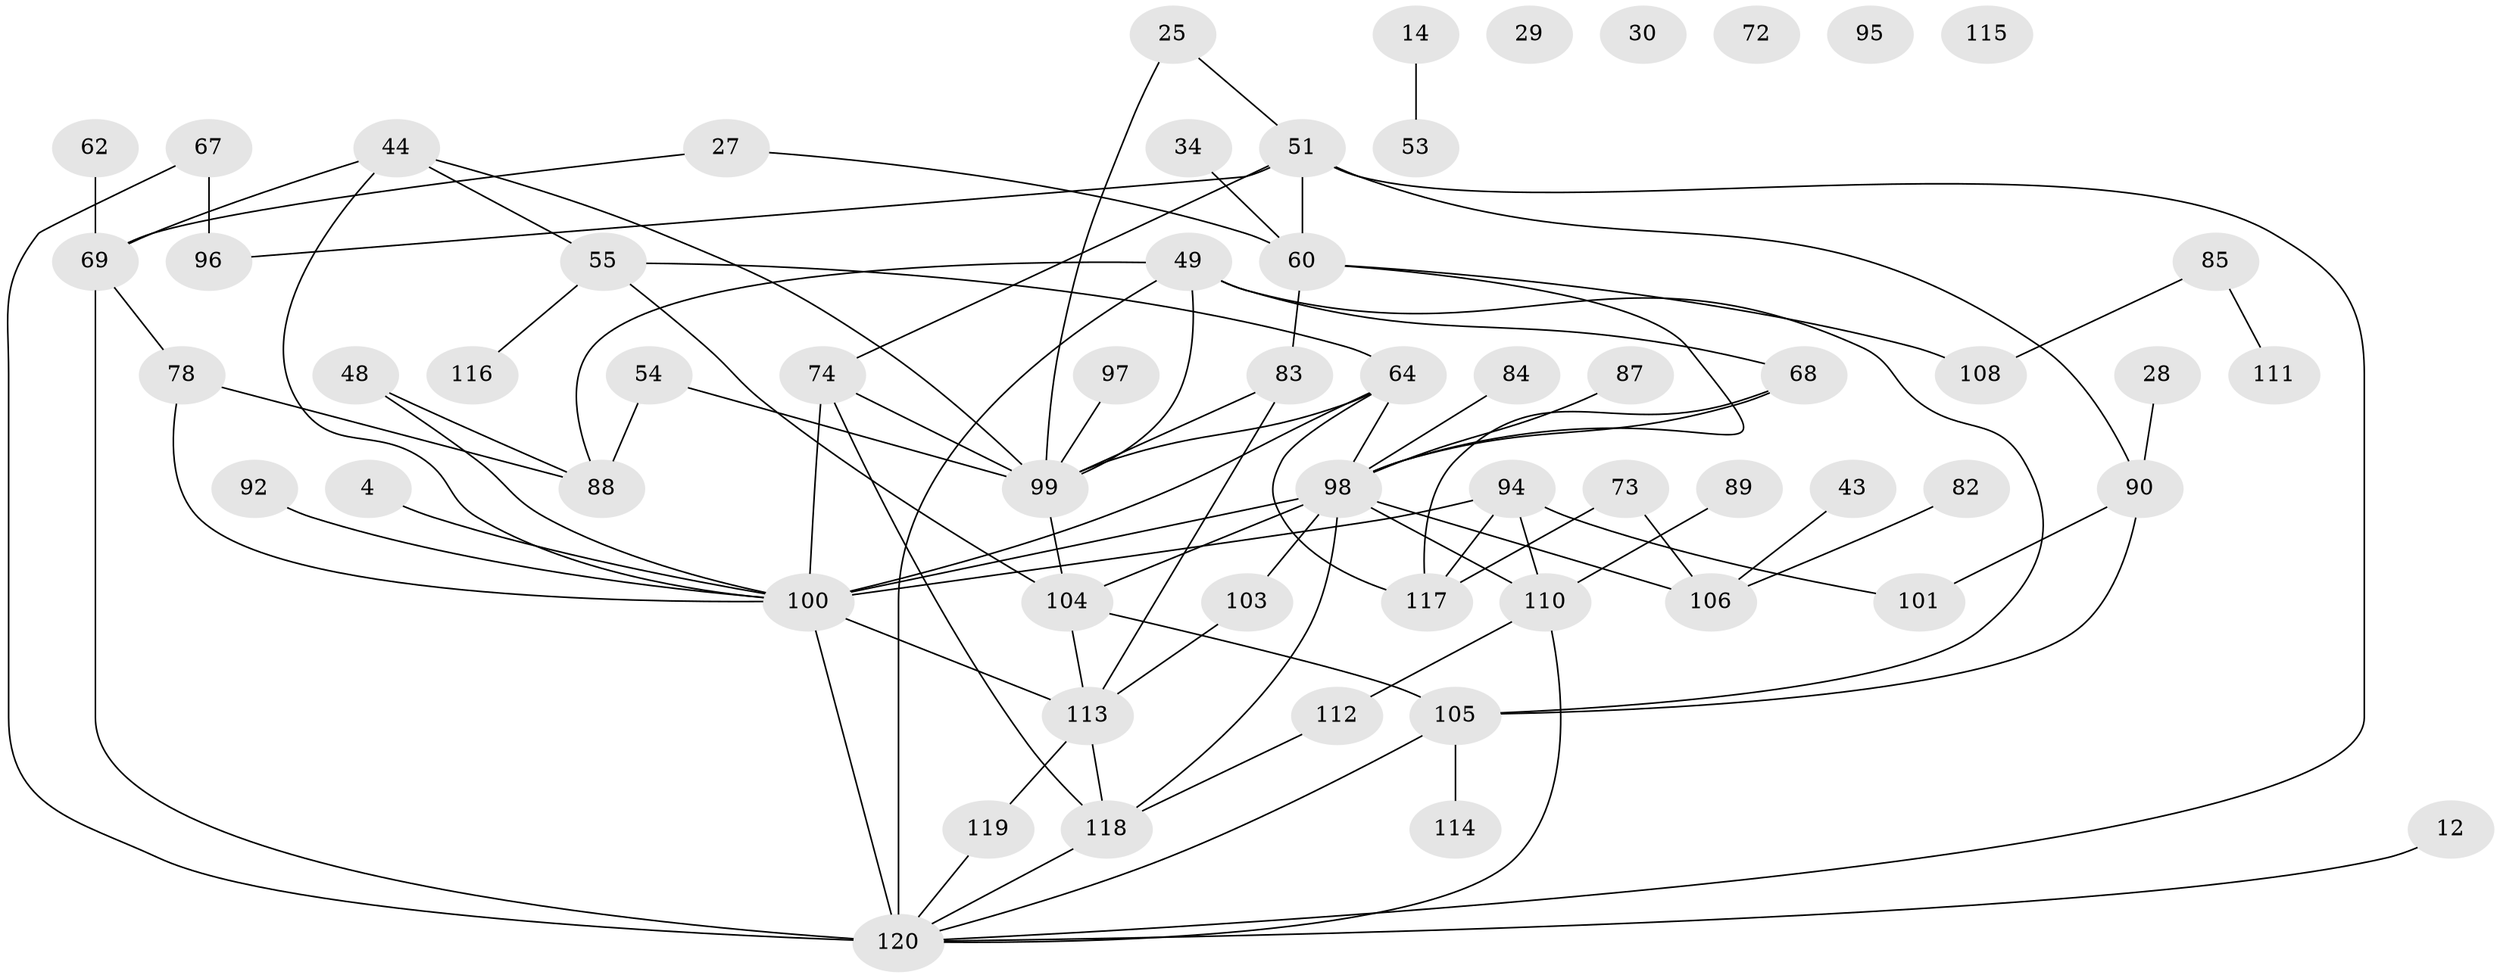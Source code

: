 // original degree distribution, {4: 0.175, 2: 0.20833333333333334, 1: 0.19166666666666668, 5: 0.06666666666666667, 3: 0.25833333333333336, 7: 0.03333333333333333, 0: 0.041666666666666664, 6: 0.025}
// Generated by graph-tools (version 1.1) at 2025/40/03/09/25 04:40:19]
// undirected, 60 vertices, 89 edges
graph export_dot {
graph [start="1"]
  node [color=gray90,style=filled];
  4;
  12;
  14;
  25;
  27;
  28;
  29;
  30;
  34;
  43;
  44;
  48;
  49 [super="+40"];
  51;
  53;
  54;
  55;
  60 [super="+56"];
  62;
  64;
  67 [super="+3"];
  68;
  69 [super="+33"];
  72;
  73 [super="+70"];
  74;
  78;
  82;
  83 [super="+21+63"];
  84;
  85;
  87;
  88 [super="+1"];
  89;
  90;
  92 [super="+15+79"];
  94 [super="+42+31"];
  95;
  96;
  97;
  98 [super="+11+61+81"];
  99 [super="+58+47"];
  100 [super="+26+91"];
  101 [super="+23"];
  103;
  104 [super="+50"];
  105 [super="+52+75"];
  106;
  108;
  110 [super="+107"];
  111;
  112;
  113 [super="+76+86"];
  114;
  115;
  116;
  117 [super="+65"];
  118 [super="+45+71"];
  119;
  120 [super="+8+80+109+102"];
  4 -- 100;
  12 -- 120;
  14 -- 53;
  25 -- 51;
  25 -- 99;
  27 -- 60;
  27 -- 69;
  28 -- 90;
  34 -- 60;
  43 -- 106;
  44 -- 55;
  44 -- 99;
  44 -- 69;
  44 -- 100;
  48 -- 88;
  48 -- 100;
  49 -- 68;
  49 -- 105;
  49 -- 99 [weight=2];
  49 -- 88 [weight=2];
  49 -- 120;
  51 -- 60 [weight=2];
  51 -- 74;
  51 -- 90;
  51 -- 96;
  51 -- 120;
  54 -- 99;
  54 -- 88;
  55 -- 64;
  55 -- 116;
  55 -- 104;
  60 -- 108;
  60 -- 98;
  60 -- 83;
  62 -- 69;
  64 -- 98;
  64 -- 99 [weight=3];
  64 -- 100;
  64 -- 117;
  67 -- 96;
  67 -- 120;
  68 -- 98;
  68 -- 117;
  69 -- 120 [weight=3];
  69 -- 78;
  73 -- 106;
  73 -- 117;
  74 -- 99;
  74 -- 100;
  74 -- 118;
  78 -- 88;
  78 -- 100;
  82 -- 106;
  83 -- 99 [weight=2];
  83 -- 113;
  84 -- 98;
  85 -- 108;
  85 -- 111;
  87 -- 98;
  89 -- 110;
  90 -- 101;
  90 -- 105;
  92 -- 100 [weight=3];
  94 -- 117 [weight=2];
  94 -- 100 [weight=2];
  94 -- 101;
  94 -- 110;
  97 -- 99;
  98 -- 103;
  98 -- 100;
  98 -- 104 [weight=2];
  98 -- 106;
  98 -- 118;
  98 -- 110;
  99 -- 104 [weight=2];
  100 -- 120 [weight=4];
  100 -- 113;
  103 -- 113;
  104 -- 105;
  104 -- 113;
  105 -- 114;
  105 -- 120;
  110 -- 120 [weight=3];
  110 -- 112;
  112 -- 118;
  113 -- 119;
  113 -- 118;
  118 -- 120;
  119 -- 120;
}
